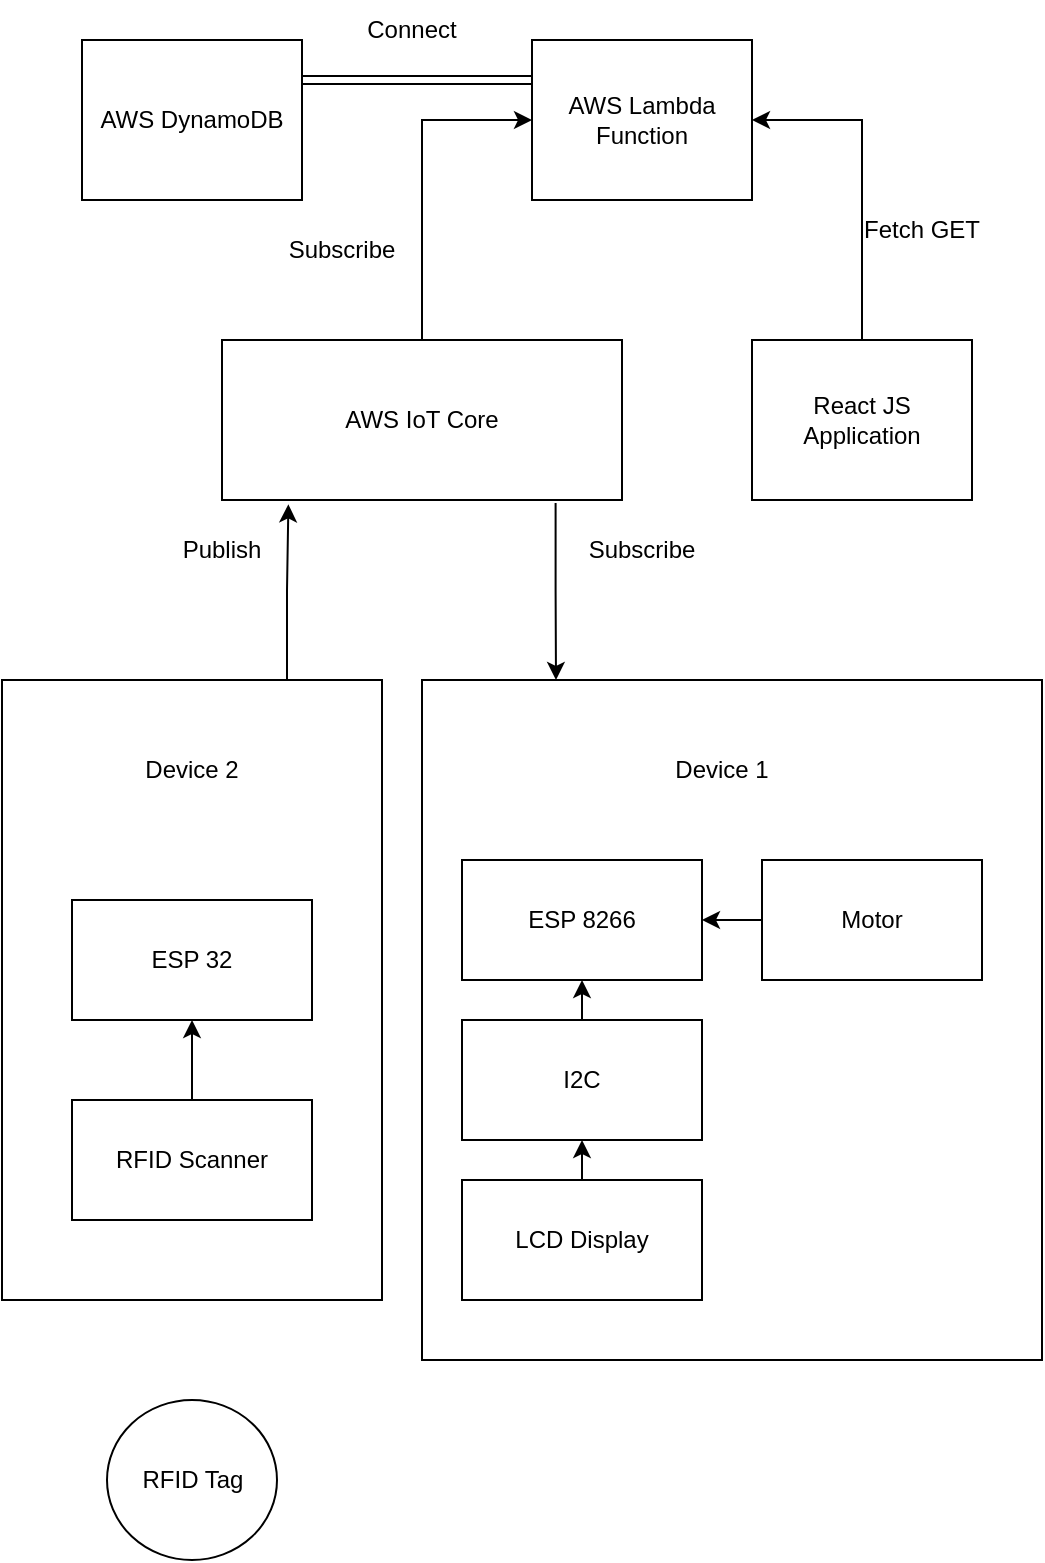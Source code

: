 <mxfile version="21.1.5" type="github">
  <diagram name="Page-1" id="XZOhUaSHe4gHAoxtu944">
    <mxGraphModel dx="1050" dy="1645" grid="1" gridSize="10" guides="1" tooltips="1" connect="1" arrows="1" fold="1" page="1" pageScale="1" pageWidth="850" pageHeight="1100" math="0" shadow="0">
      <root>
        <mxCell id="0" />
        <mxCell id="1" parent="0" />
        <mxCell id="5xTEsbLAscIwPr2Fue_o-19" value="" style="group" vertex="1" connectable="0" parent="1">
          <mxGeometry x="400" y="120" width="310" height="340" as="geometry" />
        </mxCell>
        <mxCell id="5xTEsbLAscIwPr2Fue_o-9" value="" style="rounded=0;whiteSpace=wrap;html=1;" vertex="1" parent="5xTEsbLAscIwPr2Fue_o-19">
          <mxGeometry width="310" height="340" as="geometry" />
        </mxCell>
        <mxCell id="5xTEsbLAscIwPr2Fue_o-4" value="ESP 8266" style="rounded=0;whiteSpace=wrap;html=1;" vertex="1" parent="5xTEsbLAscIwPr2Fue_o-19">
          <mxGeometry x="20" y="90" width="120" height="60" as="geometry" />
        </mxCell>
        <mxCell id="5xTEsbLAscIwPr2Fue_o-11" style="edgeStyle=orthogonalEdgeStyle;rounded=0;orthogonalLoop=1;jettySize=auto;html=1;exitX=0.5;exitY=0;exitDx=0;exitDy=0;entryX=0.5;entryY=1;entryDx=0;entryDy=0;" edge="1" parent="5xTEsbLAscIwPr2Fue_o-19" source="5xTEsbLAscIwPr2Fue_o-5" target="5xTEsbLAscIwPr2Fue_o-4">
          <mxGeometry relative="1" as="geometry" />
        </mxCell>
        <mxCell id="5xTEsbLAscIwPr2Fue_o-5" value="I2C" style="rounded=0;whiteSpace=wrap;html=1;" vertex="1" parent="5xTEsbLAscIwPr2Fue_o-19">
          <mxGeometry x="20" y="170" width="120" height="60" as="geometry" />
        </mxCell>
        <mxCell id="5xTEsbLAscIwPr2Fue_o-12" style="edgeStyle=orthogonalEdgeStyle;rounded=0;orthogonalLoop=1;jettySize=auto;html=1;exitX=0.5;exitY=0;exitDx=0;exitDy=0;entryX=0.5;entryY=1;entryDx=0;entryDy=0;" edge="1" parent="5xTEsbLAscIwPr2Fue_o-19" source="5xTEsbLAscIwPr2Fue_o-6" target="5xTEsbLAscIwPr2Fue_o-5">
          <mxGeometry relative="1" as="geometry" />
        </mxCell>
        <mxCell id="5xTEsbLAscIwPr2Fue_o-6" value="LCD Display" style="rounded=0;whiteSpace=wrap;html=1;" vertex="1" parent="5xTEsbLAscIwPr2Fue_o-19">
          <mxGeometry x="20" y="250" width="120" height="60" as="geometry" />
        </mxCell>
        <mxCell id="5xTEsbLAscIwPr2Fue_o-14" style="edgeStyle=orthogonalEdgeStyle;rounded=0;orthogonalLoop=1;jettySize=auto;html=1;entryX=1;entryY=0.5;entryDx=0;entryDy=0;" edge="1" parent="5xTEsbLAscIwPr2Fue_o-19" source="5xTEsbLAscIwPr2Fue_o-7" target="5xTEsbLAscIwPr2Fue_o-4">
          <mxGeometry relative="1" as="geometry" />
        </mxCell>
        <mxCell id="5xTEsbLAscIwPr2Fue_o-7" value="Motor" style="rounded=0;whiteSpace=wrap;html=1;" vertex="1" parent="5xTEsbLAscIwPr2Fue_o-19">
          <mxGeometry x="170" y="90" width="110" height="60" as="geometry" />
        </mxCell>
        <mxCell id="5xTEsbLAscIwPr2Fue_o-15" value="Device 1" style="text;html=1;strokeColor=none;fillColor=none;align=center;verticalAlign=middle;whiteSpace=wrap;rounded=0;" vertex="1" parent="5xTEsbLAscIwPr2Fue_o-19">
          <mxGeometry x="120" y="30" width="60" height="30" as="geometry" />
        </mxCell>
        <mxCell id="5xTEsbLAscIwPr2Fue_o-20" value="" style="group" vertex="1" connectable="0" parent="1">
          <mxGeometry x="190" y="120" width="190" height="440" as="geometry" />
        </mxCell>
        <mxCell id="5xTEsbLAscIwPr2Fue_o-8" value="" style="rounded=0;whiteSpace=wrap;html=1;" vertex="1" parent="5xTEsbLAscIwPr2Fue_o-20">
          <mxGeometry width="190" height="310" as="geometry" />
        </mxCell>
        <mxCell id="5xTEsbLAscIwPr2Fue_o-2" value="RFID Scanner" style="rounded=0;whiteSpace=wrap;html=1;" vertex="1" parent="5xTEsbLAscIwPr2Fue_o-20">
          <mxGeometry x="35" y="210" width="120" height="60" as="geometry" />
        </mxCell>
        <mxCell id="5xTEsbLAscIwPr2Fue_o-3" value="ESP 32" style="rounded=0;whiteSpace=wrap;html=1;" vertex="1" parent="5xTEsbLAscIwPr2Fue_o-20">
          <mxGeometry x="35" y="110" width="120" height="60" as="geometry" />
        </mxCell>
        <mxCell id="5xTEsbLAscIwPr2Fue_o-10" style="edgeStyle=orthogonalEdgeStyle;rounded=0;orthogonalLoop=1;jettySize=auto;html=1;entryX=0.5;entryY=1;entryDx=0;entryDy=0;" edge="1" parent="5xTEsbLAscIwPr2Fue_o-20" source="5xTEsbLAscIwPr2Fue_o-2" target="5xTEsbLAscIwPr2Fue_o-3">
          <mxGeometry relative="1" as="geometry" />
        </mxCell>
        <mxCell id="5xTEsbLAscIwPr2Fue_o-16" value="Device 2" style="text;html=1;strokeColor=none;fillColor=none;align=center;verticalAlign=middle;whiteSpace=wrap;rounded=0;" vertex="1" parent="5xTEsbLAscIwPr2Fue_o-20">
          <mxGeometry x="65" y="30" width="60" height="30" as="geometry" />
        </mxCell>
        <mxCell id="5xTEsbLAscIwPr2Fue_o-17" value="RFID Tag" style="ellipse;whiteSpace=wrap;html=1;" vertex="1" parent="5xTEsbLAscIwPr2Fue_o-20">
          <mxGeometry x="52.5" y="360" width="85" height="80" as="geometry" />
        </mxCell>
        <mxCell id="5xTEsbLAscIwPr2Fue_o-18" value="" style="shape=image;html=1;verticalAlign=top;verticalLabelPosition=bottom;labelBackgroundColor=#ffffff;imageAspect=0;aspect=fixed;image=https://cdn4.iconfinder.com/data/icons/internet-networking-and-communication-glyph-24/24/Wifi_signals_wifi_zone_wireless_fidelity_wireless_internet_wireless_network-128.png" vertex="1" parent="5xTEsbLAscIwPr2Fue_o-20">
          <mxGeometry x="60" y="280" width="70" height="70" as="geometry" />
        </mxCell>
        <mxCell id="5xTEsbLAscIwPr2Fue_o-25" style="edgeStyle=orthogonalEdgeStyle;rounded=0;orthogonalLoop=1;jettySize=auto;html=1;exitX=0.834;exitY=1.018;exitDx=0;exitDy=0;exitPerimeter=0;" edge="1" parent="1" source="5xTEsbLAscIwPr2Fue_o-21">
          <mxGeometry relative="1" as="geometry">
            <mxPoint x="467" y="120" as="targetPoint" />
          </mxGeometry>
        </mxCell>
        <mxCell id="5xTEsbLAscIwPr2Fue_o-29" style="edgeStyle=orthogonalEdgeStyle;rounded=0;orthogonalLoop=1;jettySize=auto;html=1;entryX=0;entryY=0.5;entryDx=0;entryDy=0;" edge="1" parent="1" source="5xTEsbLAscIwPr2Fue_o-21" target="5xTEsbLAscIwPr2Fue_o-28">
          <mxGeometry relative="1" as="geometry" />
        </mxCell>
        <mxCell id="5xTEsbLAscIwPr2Fue_o-21" value="AWS IoT Core" style="rounded=0;whiteSpace=wrap;html=1;" vertex="1" parent="1">
          <mxGeometry x="300" y="-50" width="200" height="80" as="geometry" />
        </mxCell>
        <mxCell id="5xTEsbLAscIwPr2Fue_o-24" style="edgeStyle=orthogonalEdgeStyle;rounded=0;orthogonalLoop=1;jettySize=auto;html=1;exitX=0.75;exitY=0;exitDx=0;exitDy=0;entryX=0.166;entryY=1.027;entryDx=0;entryDy=0;entryPerimeter=0;" edge="1" parent="1" source="5xTEsbLAscIwPr2Fue_o-8" target="5xTEsbLAscIwPr2Fue_o-21">
          <mxGeometry relative="1" as="geometry" />
        </mxCell>
        <mxCell id="5xTEsbLAscIwPr2Fue_o-26" value="Publish" style="text;html=1;strokeColor=none;fillColor=none;align=center;verticalAlign=middle;whiteSpace=wrap;rounded=0;" vertex="1" parent="1">
          <mxGeometry x="270" y="40" width="60" height="30" as="geometry" />
        </mxCell>
        <mxCell id="5xTEsbLAscIwPr2Fue_o-27" value="Subscribe" style="text;html=1;strokeColor=none;fillColor=none;align=center;verticalAlign=middle;whiteSpace=wrap;rounded=0;" vertex="1" parent="1">
          <mxGeometry x="480" y="40" width="60" height="30" as="geometry" />
        </mxCell>
        <mxCell id="5xTEsbLAscIwPr2Fue_o-28" value="AWS Lambda Function" style="rounded=0;whiteSpace=wrap;html=1;" vertex="1" parent="1">
          <mxGeometry x="455" y="-200" width="110" height="80" as="geometry" />
        </mxCell>
        <mxCell id="5xTEsbLAscIwPr2Fue_o-30" value="Subscribe" style="text;html=1;strokeColor=none;fillColor=none;align=center;verticalAlign=middle;whiteSpace=wrap;rounded=0;" vertex="1" parent="1">
          <mxGeometry x="330" y="-110" width="60" height="30" as="geometry" />
        </mxCell>
        <mxCell id="5xTEsbLAscIwPr2Fue_o-32" style="edgeStyle=orthogonalEdgeStyle;rounded=0;orthogonalLoop=1;jettySize=auto;html=1;entryX=1;entryY=0.5;entryDx=0;entryDy=0;" edge="1" parent="1" source="5xTEsbLAscIwPr2Fue_o-31" target="5xTEsbLAscIwPr2Fue_o-28">
          <mxGeometry relative="1" as="geometry" />
        </mxCell>
        <mxCell id="5xTEsbLAscIwPr2Fue_o-31" value="React JS Application" style="rounded=0;whiteSpace=wrap;html=1;" vertex="1" parent="1">
          <mxGeometry x="565" y="-50" width="110" height="80" as="geometry" />
        </mxCell>
        <mxCell id="5xTEsbLAscIwPr2Fue_o-35" style="edgeStyle=orthogonalEdgeStyle;rounded=0;orthogonalLoop=1;jettySize=auto;html=1;exitX=1;exitY=0.25;exitDx=0;exitDy=0;entryX=0;entryY=0.25;entryDx=0;entryDy=0;shape=link;" edge="1" parent="1" source="5xTEsbLAscIwPr2Fue_o-33" target="5xTEsbLAscIwPr2Fue_o-28">
          <mxGeometry relative="1" as="geometry">
            <mxPoint x="395" y="-160" as="targetPoint" />
          </mxGeometry>
        </mxCell>
        <mxCell id="5xTEsbLAscIwPr2Fue_o-33" value="AWS DynamoDB" style="rounded=0;whiteSpace=wrap;html=1;" vertex="1" parent="1">
          <mxGeometry x="230" y="-200" width="110" height="80" as="geometry" />
        </mxCell>
        <mxCell id="5xTEsbLAscIwPr2Fue_o-36" value="Fetch GET" style="text;html=1;strokeColor=none;fillColor=none;align=center;verticalAlign=middle;whiteSpace=wrap;rounded=0;" vertex="1" parent="1">
          <mxGeometry x="620" y="-120" width="60" height="30" as="geometry" />
        </mxCell>
        <mxCell id="5xTEsbLAscIwPr2Fue_o-37" value="Connect" style="text;html=1;strokeColor=none;fillColor=none;align=center;verticalAlign=middle;whiteSpace=wrap;rounded=0;" vertex="1" parent="1">
          <mxGeometry x="365" y="-220" width="60" height="30" as="geometry" />
        </mxCell>
      </root>
    </mxGraphModel>
  </diagram>
</mxfile>
